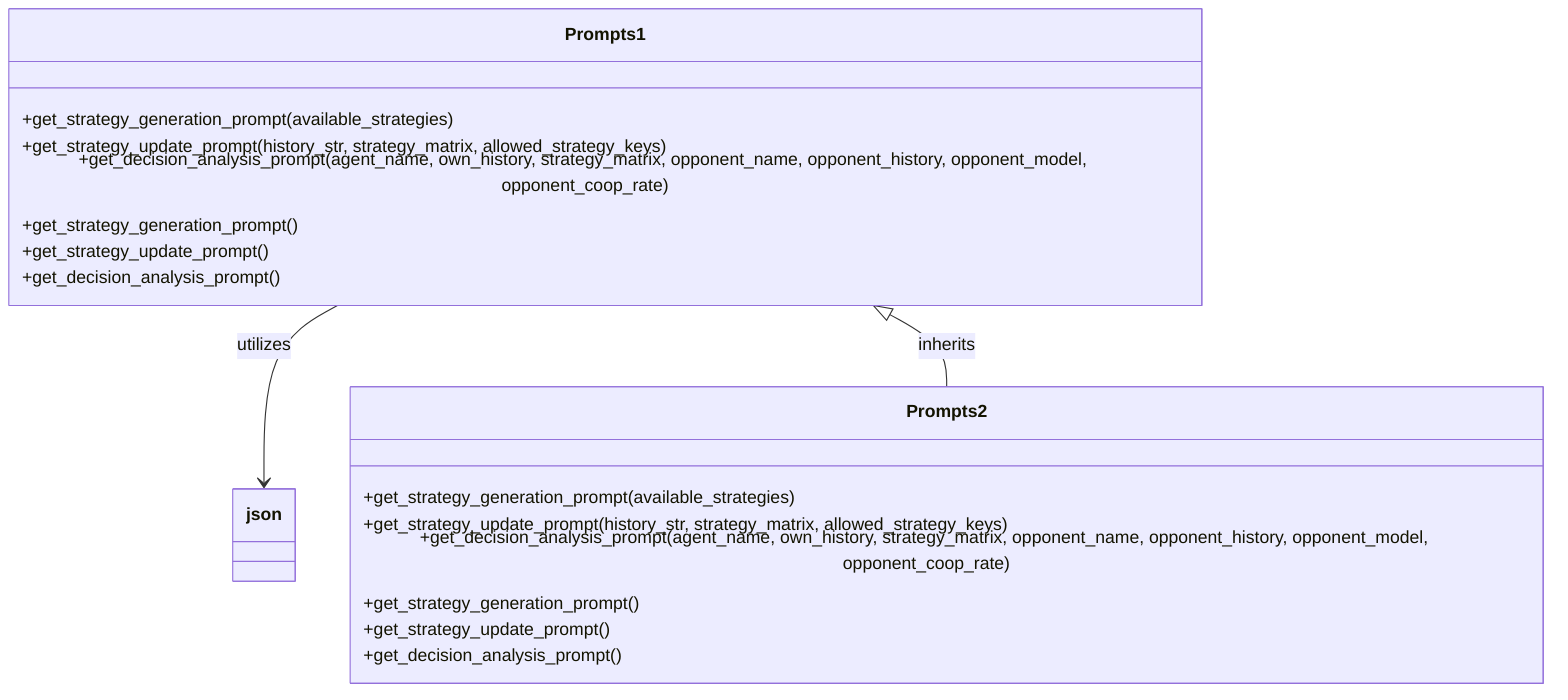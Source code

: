 classDiagram
    class Prompts1 {
        +get_strategy_generation_prompt(available_strategies)
        +get_strategy_update_prompt(history_str, strategy_matrix, allowed_strategy_keys)
        +get_decision_analysis_prompt(agent_name, own_history, strategy_matrix, opponent_name, opponent_history, opponent_model, opponent_coop_rate)
    }
    
    class Prompts2 {
        +get_strategy_generation_prompt(available_strategies)
        +get_strategy_update_prompt(history_str, strategy_matrix, allowed_strategy_keys)
        +get_decision_analysis_prompt(agent_name, own_history, strategy_matrix, opponent_name, opponent_history, opponent_model, opponent_coop_rate)
    }

    Prompts1 --> json : utilizes
    Prompts1 <|-- Prompts2 : inherits

    Prompts1 : +get_strategy_generation_prompt()
    Prompts1 : +get_strategy_update_prompt()
    Prompts1 : +get_decision_analysis_prompt()

    Prompts2 : +get_strategy_generation_prompt()
    Prompts2 : +get_strategy_update_prompt()
    Prompts2 : +get_decision_analysis_prompt()